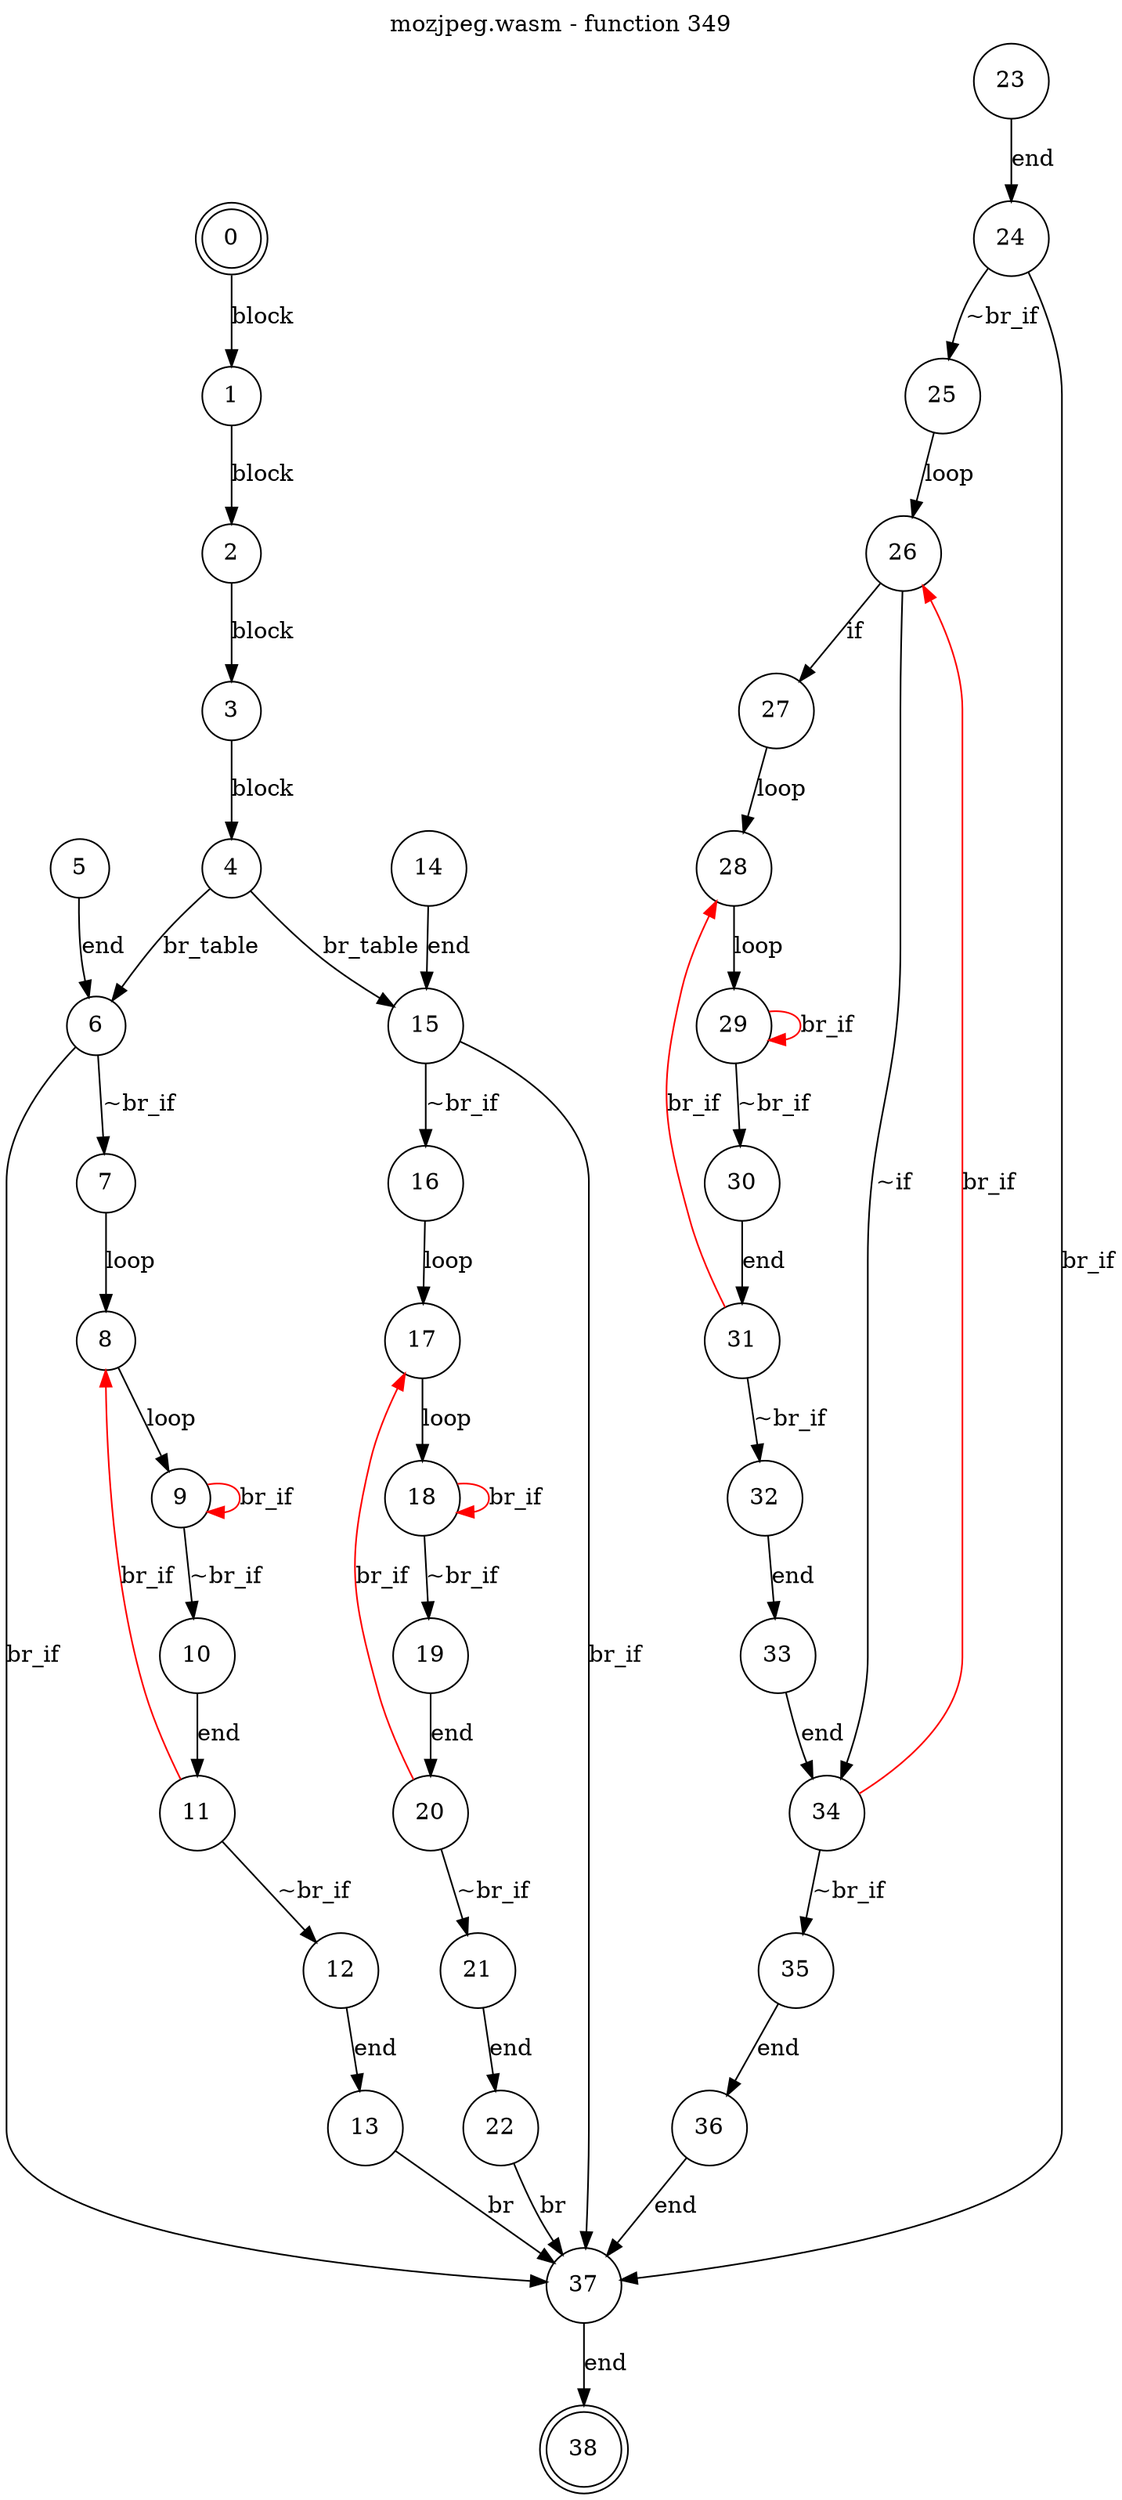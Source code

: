 digraph finite_state_machine {
    label = "mozjpeg.wasm - function 349"
    labelloc =  t
    labelfontsize = 16
    labelfontcolor = black
    labelfontname = "Helvetica"
    node [shape = doublecircle]; 0 38;
    node [shape = circle];
    0 -> 1[label = "block"];
    1 -> 2[label = "block"];
    2 -> 3[label = "block"];
    3 -> 4[label = "block"];
    4 -> 6[label = "br_table"];
    4 -> 15[label = "br_table"];
    5 -> 6[label = "end"];
    6 -> 7[label = "~br_if"];
    6 -> 37[label = "br_if"];
    7 -> 8[label = "loop"];
    8 -> 9[label = "loop"];
    9 -> 10[label = "~br_if"];
    9 -> 9[color="red" label = "br_if"];
    10 -> 11[label = "end"];
    11 -> 12[label = "~br_if"];
    11 -> 8[color="red" label = "br_if"];
    12 -> 13[label = "end"];
    13 -> 37[label = "br"];
    14 -> 15[label = "end"];
    15 -> 16[label = "~br_if"];
    15 -> 37[label = "br_if"];
    16 -> 17[label = "loop"];
    17 -> 18[label = "loop"];
    18 -> 19[label = "~br_if"];
    18 -> 18[color="red" label = "br_if"];
    19 -> 20[label = "end"];
    20 -> 21[label = "~br_if"];
    20 -> 17[color="red" label = "br_if"];
    21 -> 22[label = "end"];
    22 -> 37[label = "br"];
    23 -> 24[label = "end"];
    24 -> 25[label = "~br_if"];
    24 -> 37[label = "br_if"];
    25 -> 26[label = "loop"];
    26 -> 27[label = "if"];
    26 -> 34[label = "~if"];
    27 -> 28[label = "loop"];
    28 -> 29[label = "loop"];
    29 -> 30[label = "~br_if"];
    29 -> 29[color="red" label = "br_if"];
    30 -> 31[label = "end"];
    31 -> 32[label = "~br_if"];
    31 -> 28[color="red" label = "br_if"];
    32 -> 33[label = "end"];
    33 -> 34[label = "end"];
    34 -> 35[label = "~br_if"];
    34 -> 26[color="red" label = "br_if"];
    35 -> 36[label = "end"];
    36 -> 37[label = "end"];
    37 -> 38[label = "end"];
}
